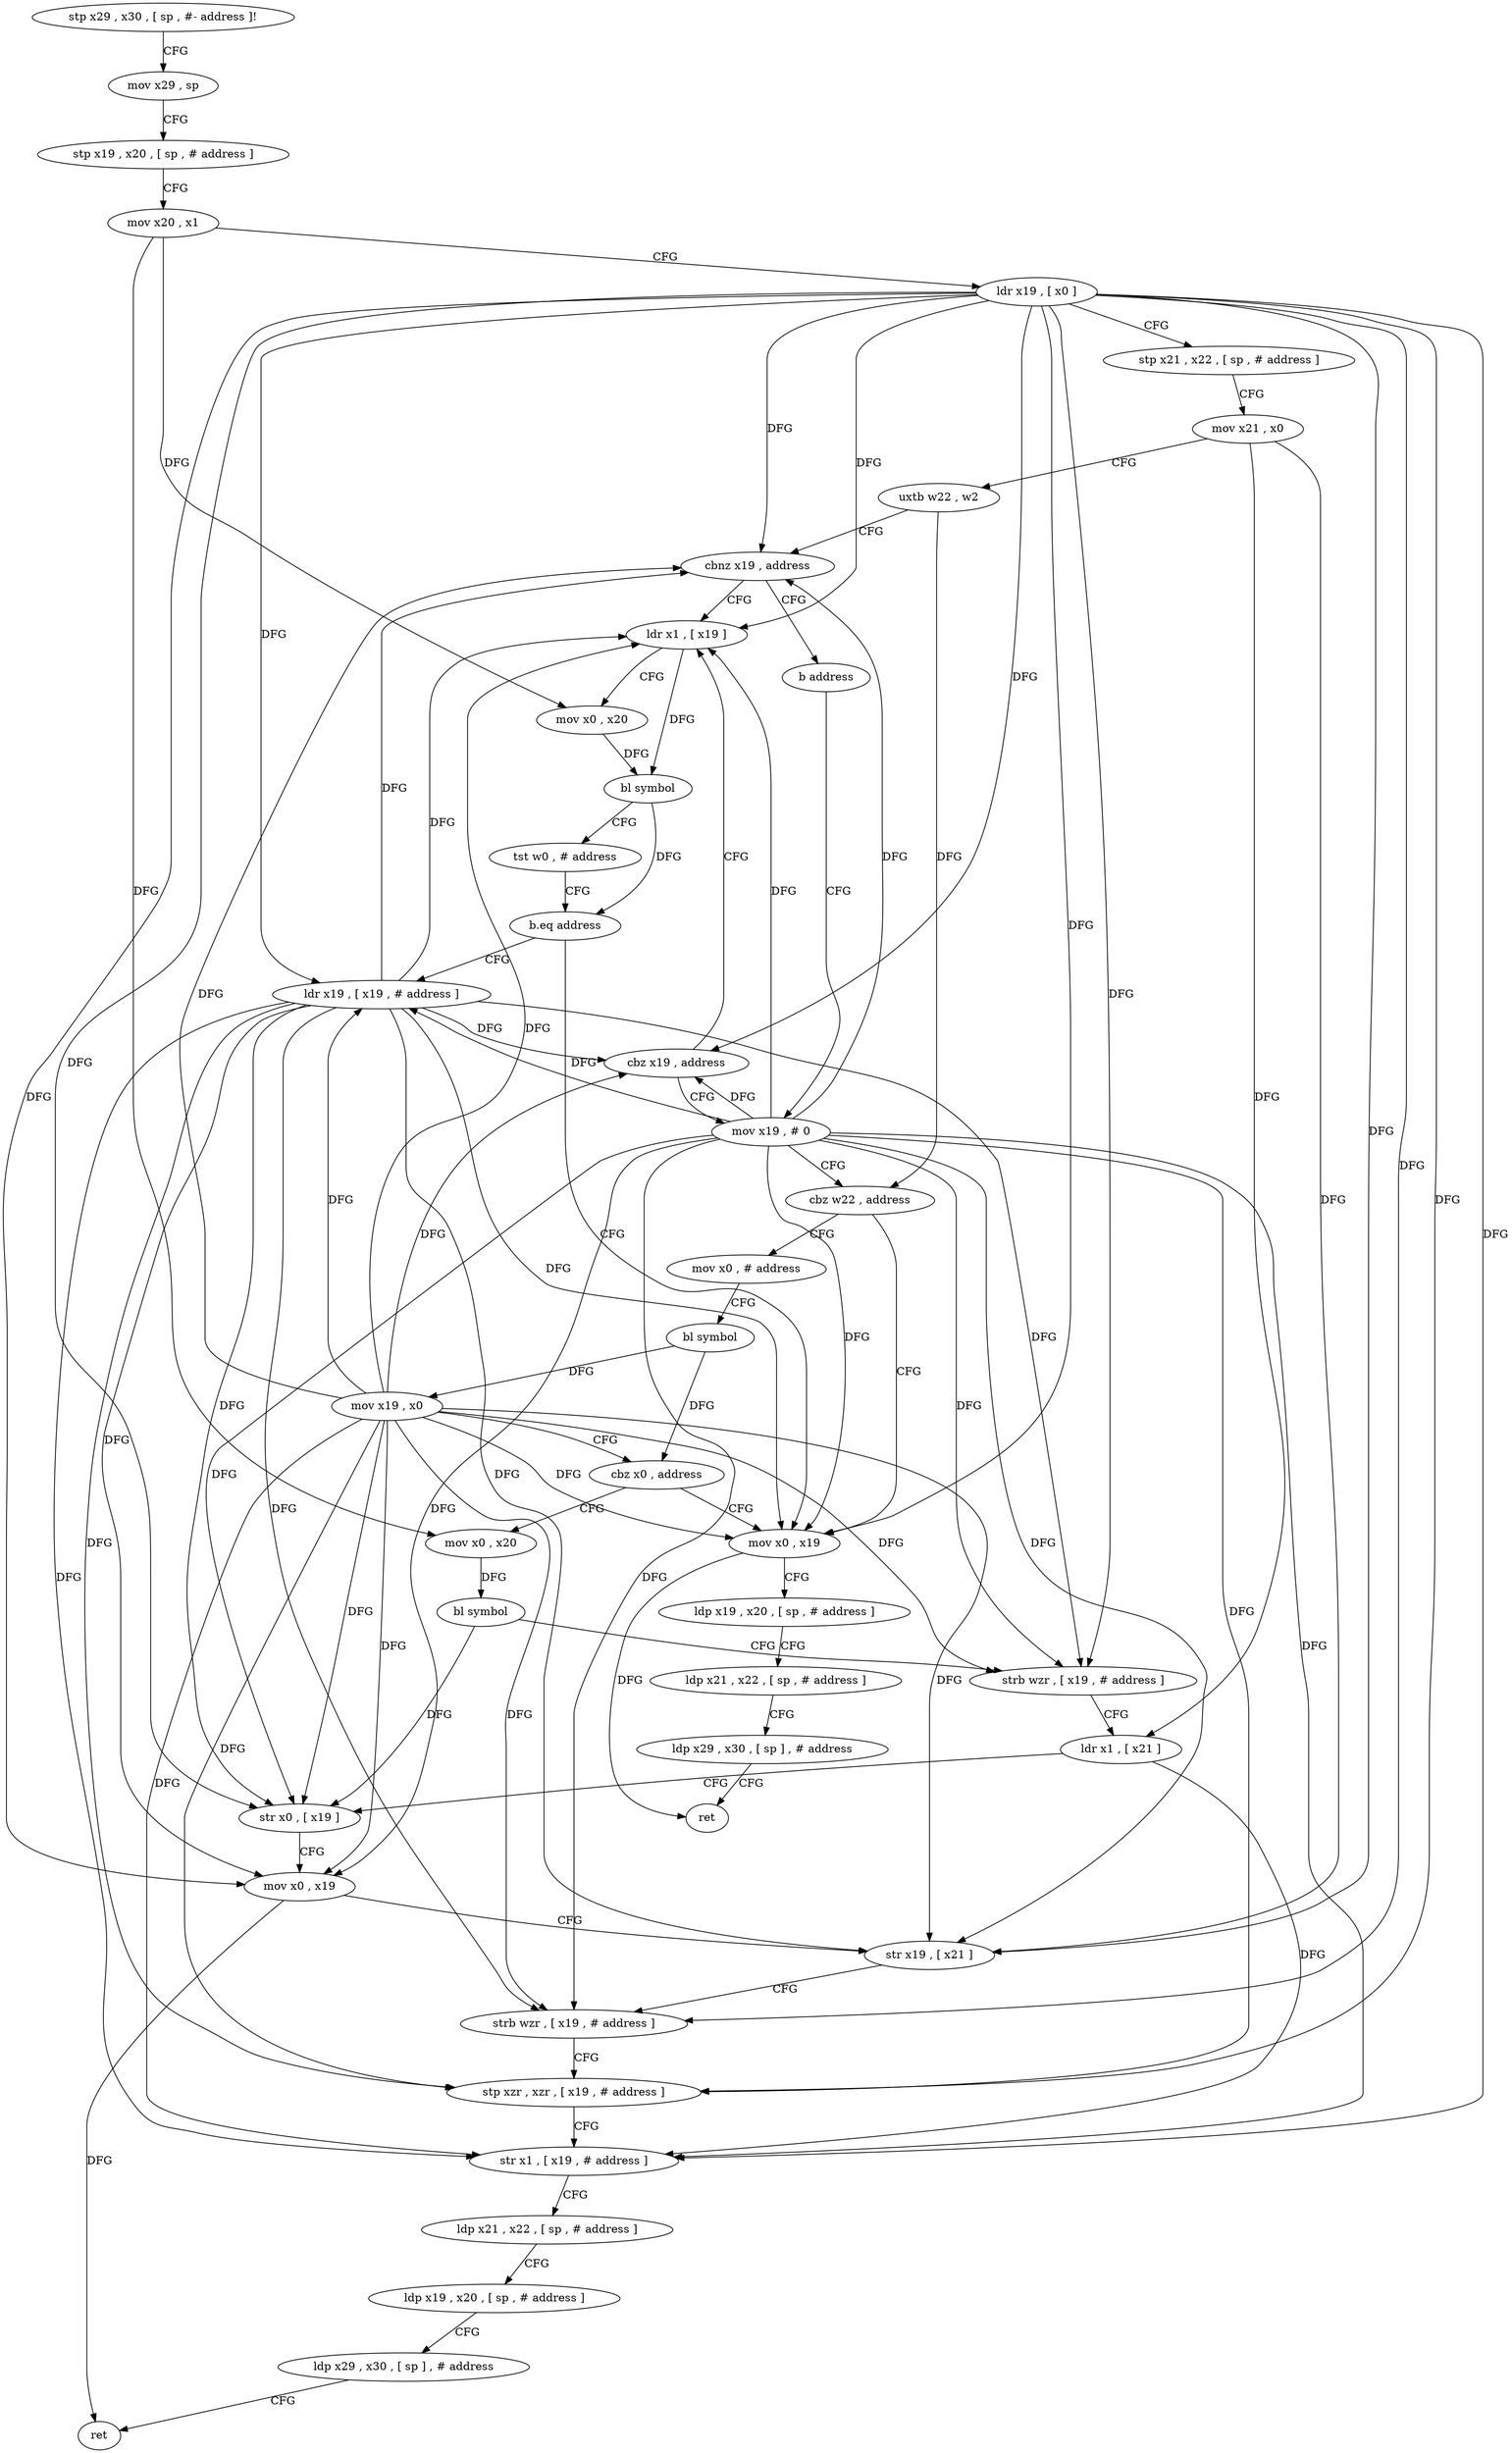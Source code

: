 digraph "func" {
"89312" [label = "stp x29 , x30 , [ sp , #- address ]!" ]
"89316" [label = "mov x29 , sp" ]
"89320" [label = "stp x19 , x20 , [ sp , # address ]" ]
"89324" [label = "mov x20 , x1" ]
"89328" [label = "ldr x19 , [ x0 ]" ]
"89332" [label = "stp x21 , x22 , [ sp , # address ]" ]
"89336" [label = "mov x21 , x0" ]
"89340" [label = "uxtb w22 , w2" ]
"89344" [label = "cbnz x19 , address" ]
"89360" [label = "ldr x1 , [ x19 ]" ]
"89348" [label = "b address" ]
"89364" [label = "mov x0 , x20" ]
"89368" [label = "bl symbol" ]
"89372" [label = "tst w0 , # address" ]
"89376" [label = "b.eq address" ]
"89352" [label = "ldr x19 , [ x19 , # address ]" ]
"89380" [label = "mov x0 , x19" ]
"89400" [label = "mov x19 , # 0" ]
"89356" [label = "cbz x19 , address" ]
"89384" [label = "ldp x19 , x20 , [ sp , # address ]" ]
"89388" [label = "ldp x21 , x22 , [ sp , # address ]" ]
"89392" [label = "ldp x29 , x30 , [ sp ] , # address" ]
"89396" [label = "ret" ]
"89404" [label = "cbz w22 , address" ]
"89408" [label = "mov x0 , # address" ]
"89412" [label = "bl symbol" ]
"89416" [label = "mov x19 , x0" ]
"89420" [label = "cbz x0 , address" ]
"89424" [label = "mov x0 , x20" ]
"89428" [label = "bl symbol" ]
"89432" [label = "strb wzr , [ x19 , # address ]" ]
"89436" [label = "ldr x1 , [ x21 ]" ]
"89440" [label = "str x0 , [ x19 ]" ]
"89444" [label = "mov x0 , x19" ]
"89448" [label = "str x19 , [ x21 ]" ]
"89452" [label = "strb wzr , [ x19 , # address ]" ]
"89456" [label = "stp xzr , xzr , [ x19 , # address ]" ]
"89460" [label = "str x1 , [ x19 , # address ]" ]
"89464" [label = "ldp x21 , x22 , [ sp , # address ]" ]
"89468" [label = "ldp x19 , x20 , [ sp , # address ]" ]
"89472" [label = "ldp x29 , x30 , [ sp ] , # address" ]
"89476" [label = "ret" ]
"89312" -> "89316" [ label = "CFG" ]
"89316" -> "89320" [ label = "CFG" ]
"89320" -> "89324" [ label = "CFG" ]
"89324" -> "89328" [ label = "CFG" ]
"89324" -> "89364" [ label = "DFG" ]
"89324" -> "89424" [ label = "DFG" ]
"89328" -> "89332" [ label = "CFG" ]
"89328" -> "89344" [ label = "DFG" ]
"89328" -> "89360" [ label = "DFG" ]
"89328" -> "89352" [ label = "DFG" ]
"89328" -> "89356" [ label = "DFG" ]
"89328" -> "89380" [ label = "DFG" ]
"89328" -> "89432" [ label = "DFG" ]
"89328" -> "89440" [ label = "DFG" ]
"89328" -> "89444" [ label = "DFG" ]
"89328" -> "89448" [ label = "DFG" ]
"89328" -> "89452" [ label = "DFG" ]
"89328" -> "89456" [ label = "DFG" ]
"89328" -> "89460" [ label = "DFG" ]
"89332" -> "89336" [ label = "CFG" ]
"89336" -> "89340" [ label = "CFG" ]
"89336" -> "89436" [ label = "DFG" ]
"89336" -> "89448" [ label = "DFG" ]
"89340" -> "89344" [ label = "CFG" ]
"89340" -> "89404" [ label = "DFG" ]
"89344" -> "89360" [ label = "CFG" ]
"89344" -> "89348" [ label = "CFG" ]
"89360" -> "89364" [ label = "CFG" ]
"89360" -> "89368" [ label = "DFG" ]
"89348" -> "89400" [ label = "CFG" ]
"89364" -> "89368" [ label = "DFG" ]
"89368" -> "89372" [ label = "CFG" ]
"89368" -> "89376" [ label = "DFG" ]
"89372" -> "89376" [ label = "CFG" ]
"89376" -> "89352" [ label = "CFG" ]
"89376" -> "89380" [ label = "CFG" ]
"89352" -> "89356" [ label = "DFG" ]
"89352" -> "89344" [ label = "DFG" ]
"89352" -> "89360" [ label = "DFG" ]
"89352" -> "89380" [ label = "DFG" ]
"89352" -> "89432" [ label = "DFG" ]
"89352" -> "89440" [ label = "DFG" ]
"89352" -> "89444" [ label = "DFG" ]
"89352" -> "89448" [ label = "DFG" ]
"89352" -> "89452" [ label = "DFG" ]
"89352" -> "89456" [ label = "DFG" ]
"89352" -> "89460" [ label = "DFG" ]
"89380" -> "89384" [ label = "CFG" ]
"89380" -> "89396" [ label = "DFG" ]
"89400" -> "89404" [ label = "CFG" ]
"89400" -> "89344" [ label = "DFG" ]
"89400" -> "89360" [ label = "DFG" ]
"89400" -> "89352" [ label = "DFG" ]
"89400" -> "89356" [ label = "DFG" ]
"89400" -> "89380" [ label = "DFG" ]
"89400" -> "89432" [ label = "DFG" ]
"89400" -> "89440" [ label = "DFG" ]
"89400" -> "89444" [ label = "DFG" ]
"89400" -> "89448" [ label = "DFG" ]
"89400" -> "89452" [ label = "DFG" ]
"89400" -> "89456" [ label = "DFG" ]
"89400" -> "89460" [ label = "DFG" ]
"89356" -> "89400" [ label = "CFG" ]
"89356" -> "89360" [ label = "CFG" ]
"89384" -> "89388" [ label = "CFG" ]
"89388" -> "89392" [ label = "CFG" ]
"89392" -> "89396" [ label = "CFG" ]
"89404" -> "89380" [ label = "CFG" ]
"89404" -> "89408" [ label = "CFG" ]
"89408" -> "89412" [ label = "CFG" ]
"89412" -> "89416" [ label = "DFG" ]
"89412" -> "89420" [ label = "DFG" ]
"89416" -> "89420" [ label = "CFG" ]
"89416" -> "89344" [ label = "DFG" ]
"89416" -> "89360" [ label = "DFG" ]
"89416" -> "89352" [ label = "DFG" ]
"89416" -> "89356" [ label = "DFG" ]
"89416" -> "89380" [ label = "DFG" ]
"89416" -> "89432" [ label = "DFG" ]
"89416" -> "89440" [ label = "DFG" ]
"89416" -> "89444" [ label = "DFG" ]
"89416" -> "89448" [ label = "DFG" ]
"89416" -> "89452" [ label = "DFG" ]
"89416" -> "89456" [ label = "DFG" ]
"89416" -> "89460" [ label = "DFG" ]
"89420" -> "89380" [ label = "CFG" ]
"89420" -> "89424" [ label = "CFG" ]
"89424" -> "89428" [ label = "DFG" ]
"89428" -> "89432" [ label = "CFG" ]
"89428" -> "89440" [ label = "DFG" ]
"89432" -> "89436" [ label = "CFG" ]
"89436" -> "89440" [ label = "CFG" ]
"89436" -> "89460" [ label = "DFG" ]
"89440" -> "89444" [ label = "CFG" ]
"89444" -> "89448" [ label = "CFG" ]
"89444" -> "89476" [ label = "DFG" ]
"89448" -> "89452" [ label = "CFG" ]
"89452" -> "89456" [ label = "CFG" ]
"89456" -> "89460" [ label = "CFG" ]
"89460" -> "89464" [ label = "CFG" ]
"89464" -> "89468" [ label = "CFG" ]
"89468" -> "89472" [ label = "CFG" ]
"89472" -> "89476" [ label = "CFG" ]
}
